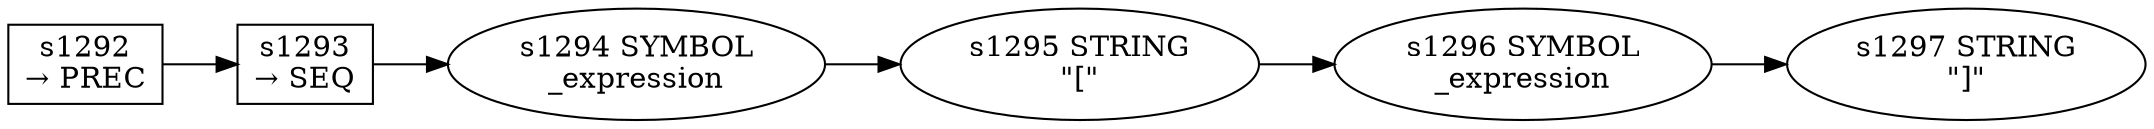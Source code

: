 
  digraph index_expression {
  
    rankdir=LR;
  
    s1292 [label="s1292\n&rarr; PREC", shape=record, fixedsize=false, peripheries=1];
  s1293 [label="s1293\n&rarr; SEQ", shape=record, fixedsize=false, peripheries=1];
  s1294 [label="s1294 SYMBOL\n_expression" href="rust-grammar.json._expression.dot.svg"];
  s1293 -> s1294 [];
  s1295 [label="s1295 STRING\n\"[\""];
  s1294 -> s1295 [];
  s1296 [label="s1296 SYMBOL\n_expression" href="rust-grammar.json._expression.dot.svg"];
  s1295 -> s1296 [];
  s1297 [label="s1297 STRING\n\"]\""];
  s1296 -> s1297 [];
  s1292 -> s1293 [];
  
  }
  